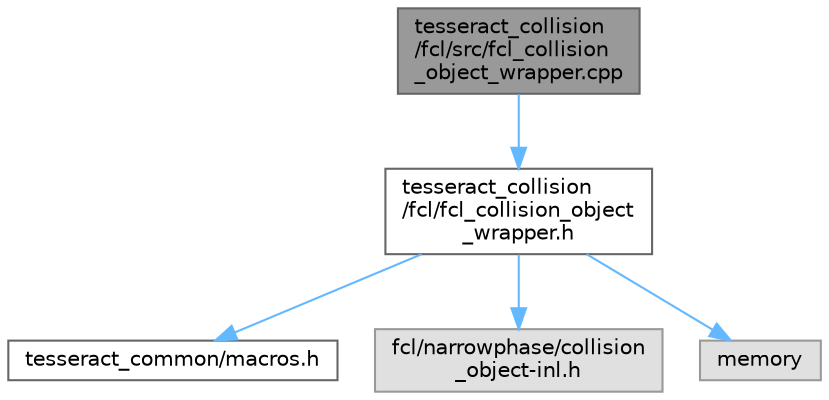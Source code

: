 digraph "tesseract_collision/fcl/src/fcl_collision_object_wrapper.cpp"
{
 // LATEX_PDF_SIZE
  bgcolor="transparent";
  edge [fontname=Helvetica,fontsize=10,labelfontname=Helvetica,labelfontsize=10];
  node [fontname=Helvetica,fontsize=10,shape=box,height=0.2,width=0.4];
  Node1 [label="tesseract_collision\l/fcl/src/fcl_collision\l_object_wrapper.cpp",height=0.2,width=0.4,color="gray40", fillcolor="grey60", style="filled", fontcolor="black",tooltip="Collision Object Wrapper to modify AABB with contact distance threshold."];
  Node1 -> Node2 [color="steelblue1",style="solid"];
  Node2 [label="tesseract_collision\l/fcl/fcl_collision_object\l_wrapper.h",height=0.2,width=0.4,color="grey40", fillcolor="white", style="filled",URL="$d9/d9f/fcl__collision__object__wrapper_8h.html",tooltip="Collision Object Wrapper to modify AABB with contact distance threshold."];
  Node2 -> Node3 [color="steelblue1",style="solid"];
  Node3 [label="tesseract_common/macros.h",height=0.2,width=0.4,color="grey40", fillcolor="white", style="filled",URL="$de/d3c/macros_8h.html",tooltip="Common Tesseract Macros."];
  Node2 -> Node4 [color="steelblue1",style="solid"];
  Node4 [label="fcl/narrowphase/collision\l_object-inl.h",height=0.2,width=0.4,color="grey60", fillcolor="#E0E0E0", style="filled",tooltip=" "];
  Node2 -> Node5 [color="steelblue1",style="solid"];
  Node5 [label="memory",height=0.2,width=0.4,color="grey60", fillcolor="#E0E0E0", style="filled",tooltip=" "];
}
